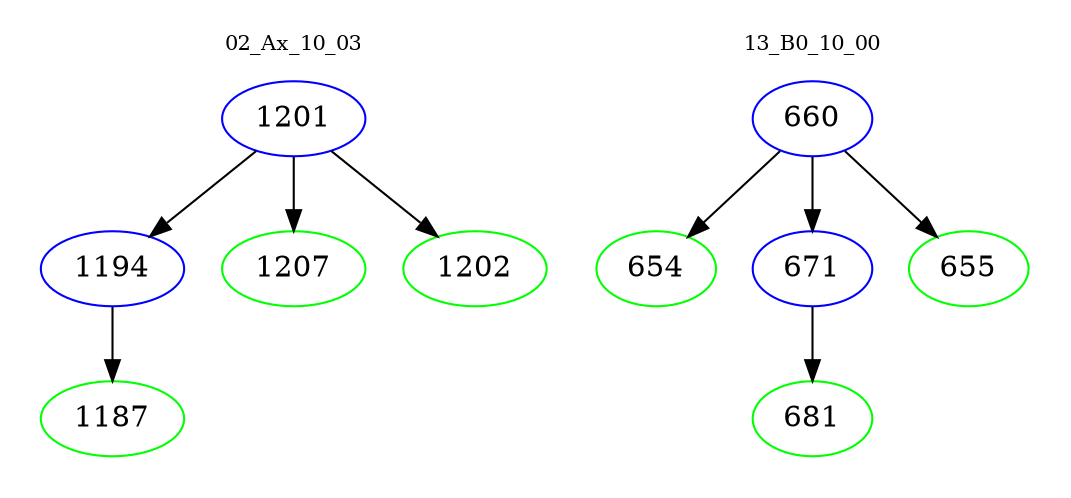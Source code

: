 digraph{
subgraph cluster_0 {
color = white
label = "02_Ax_10_03";
fontsize=10;
T0_1201 [label="1201", color="blue"]
T0_1201 -> T0_1194 [color="black"]
T0_1194 [label="1194", color="blue"]
T0_1194 -> T0_1187 [color="black"]
T0_1187 [label="1187", color="green"]
T0_1201 -> T0_1207 [color="black"]
T0_1207 [label="1207", color="green"]
T0_1201 -> T0_1202 [color="black"]
T0_1202 [label="1202", color="green"]
}
subgraph cluster_1 {
color = white
label = "13_B0_10_00";
fontsize=10;
T1_660 [label="660", color="blue"]
T1_660 -> T1_654 [color="black"]
T1_654 [label="654", color="green"]
T1_660 -> T1_671 [color="black"]
T1_671 [label="671", color="blue"]
T1_671 -> T1_681 [color="black"]
T1_681 [label="681", color="green"]
T1_660 -> T1_655 [color="black"]
T1_655 [label="655", color="green"]
}
}
